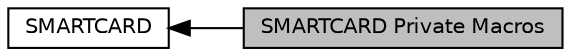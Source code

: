digraph "SMARTCARD Private Macros"
{
  edge [fontname="Helvetica",fontsize="10",labelfontname="Helvetica",labelfontsize="10"];
  node [fontname="Helvetica",fontsize="10",shape=box];
  rankdir=LR;
  Node2 [label="SMARTCARD",height=0.2,width=0.4,color="black", fillcolor="white", style="filled",URL="$group___s_m_a_r_t_c_a_r_d.html",tooltip="HAL SMARTCARD module driver."];
  Node1 [label="SMARTCARD Private Macros",height=0.2,width=0.4,color="black", fillcolor="grey75", style="filled", fontcolor="black",tooltip=" "];
  Node2->Node1 [shape=plaintext, dir="back", style="solid"];
}
